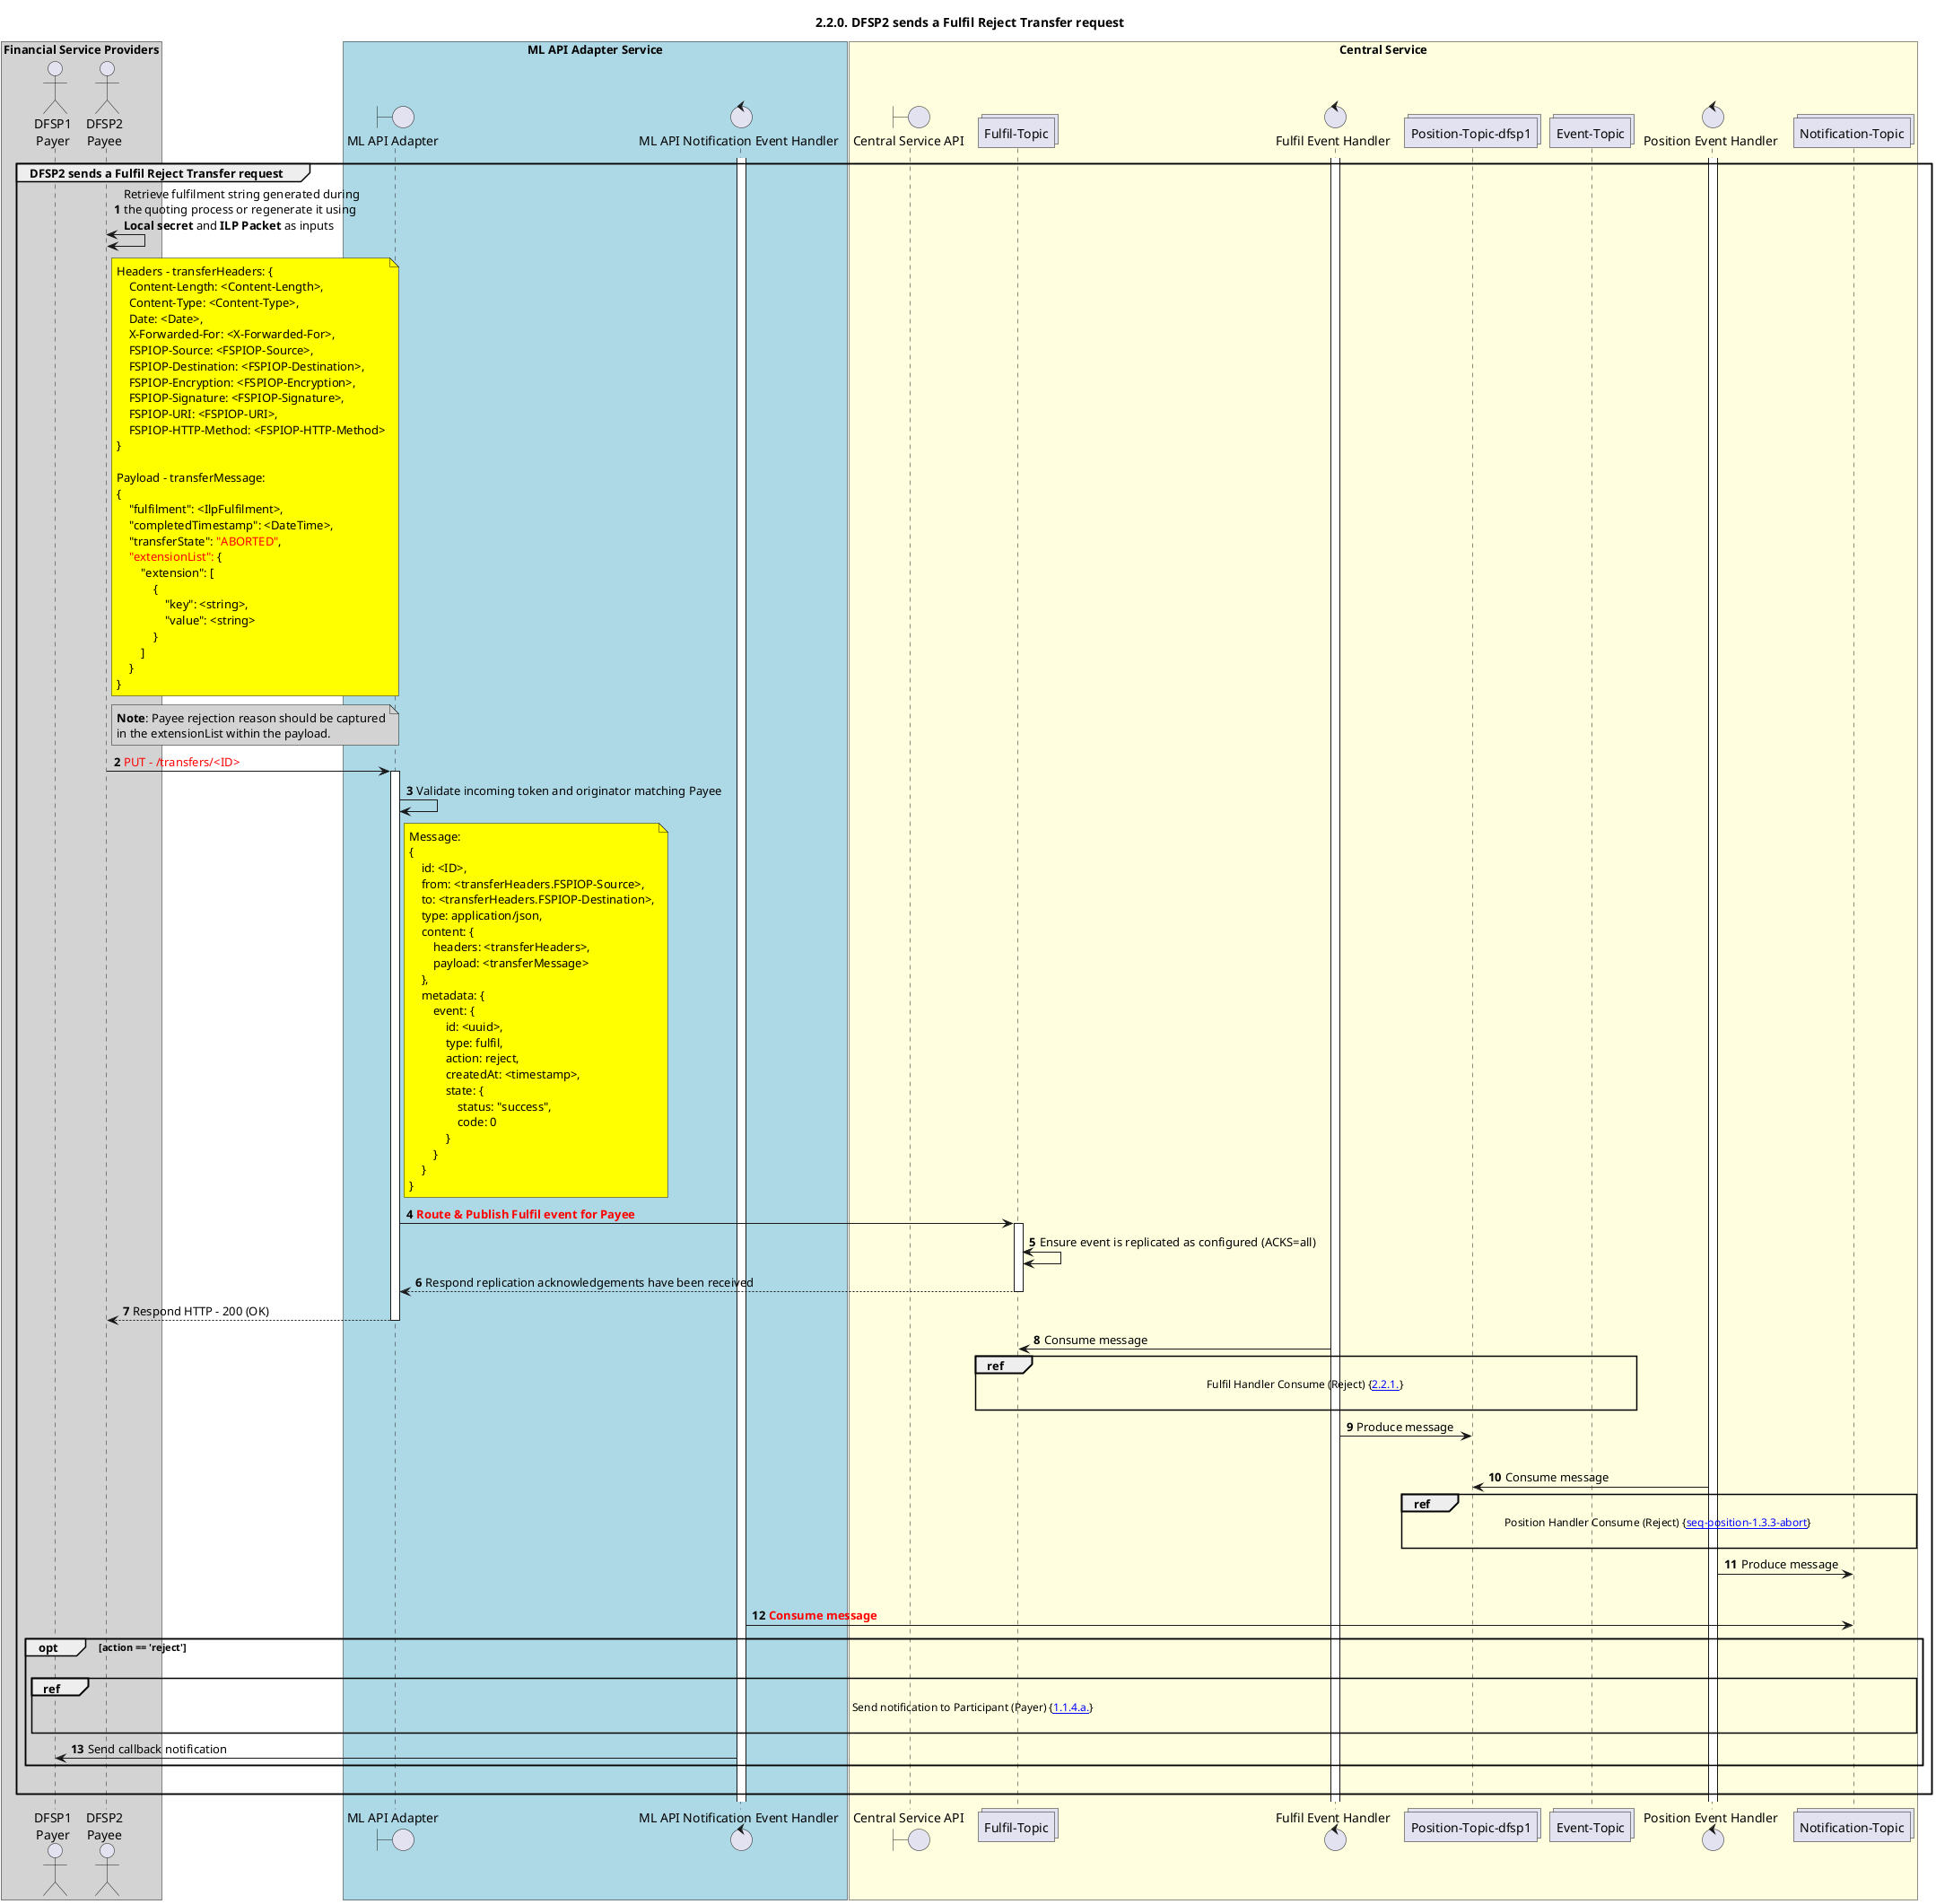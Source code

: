 @startuml
' declate title
title 2.2.0. DFSP2 sends a Fulfil Reject Transfer request

autonumber

' Actor Keys:
'   boundary - APIs/Interfaces, etc
'   collections - Kafka Topics
'   control - Kafka Consumers
'   entity - Database Access Objects
'   database - Database Persistance Store

' declare actors
actor "DFSP1\nPayer" as DFSP1
actor "DFSP2\nPayee" as DFSP2
boundary "ML API Adapter" as MLAPI
control "ML API Notification Event Handler" as NOTIFY_HANDLER
boundary "Central Service API" as CSAPI
collections "Fulfil-Topic" as TOPIC_FULFIL
control "Fulfil Event Handler" as FULF_HANDLER
collections "Position-Topic-dfsp1" as TOPIC_POSITION_DFSP1
control "Position Event Handler" as POS_HANDLER
' collections "Transfer-Topic" as TOPIC_TRANSFERS
collections "Event-Topic" as TOPIC_EVENTS
' control "Transfer Event Handler" as TRANS_HANDLER
collections "Notification-Topic" as TOPIC_NOTIFICATIONS

box "Financial Service Providers" #lightGray
	participant DFSP1
	participant DFSP2
end box

box "ML API Adapter Service" #LightBlue
	participant MLAPI
	participant NOTIFY_HANDLER
end box

box "Central Service" #LightYellow
    participant CSAPI
	participant TOPIC_FULFIL
    participant FULF_HANDLER
    participant TOPIC_POSITION_DFSP1
    participant TOPIC_EVENTS
    participant POS_HANDLER
    ' participant TOPIC_TRANSFERS
    ' participant TRANS_HANDLER
    participant TOPIC_NOTIFICATIONS
end box

' start flow
activate NOTIFY_HANDLER
activate FULF_HANDLER
activate POS_HANDLER
group DFSP2 sends a Fulfil Reject Transfer request
    DFSP2 <-> DFSP2: Retrieve fulfilment string generated during\nthe quoting process or regenerate it using\n**Local secret** and **ILP Packet** as inputs
    note right of DFSP2 #yellow
        Headers - transferHeaders: {
            Content-Length: <Content-Length>,
            Content-Type: <Content-Type>,
            Date: <Date>,
            X-Forwarded-For: <X-Forwarded-For>,
            FSPIOP-Source: <FSPIOP-Source>,
            FSPIOP-Destination: <FSPIOP-Destination>,
            FSPIOP-Encryption: <FSPIOP-Encryption>,
            FSPIOP-Signature: <FSPIOP-Signature>,
            FSPIOP-URI: <FSPIOP-URI>,
            FSPIOP-HTTP-Method: <FSPIOP-HTTP-Method>
        }

        Payload - transferMessage:
        {
            "fulfilment": <IlpFulfilment>,
            "completedTimestamp": <DateTime>,
            "transferState": <color #FF0000>"ABORTED"</color>,
            <color #FF0000>"extensionList":</color> {
                "extension": [
                    {
                        "key": <string>,
                        "value": <string>
                    }
                ]
            }
        }
    end note
    note right of DFSP2 #lightgray
        **Note**: Payee rejection reason should be captured
        in the extensionList within the payload.
    end note
    DFSP2 -> MLAPI: <color #FF0000>PUT - /transfers/<ID></color>

    activate MLAPI
    MLAPI -> MLAPI: Validate incoming token and originator matching Payee
    note right of MLAPI #yellow
        Message:
        {
            id: <ID>,
            from: <transferHeaders.FSPIOP-Source>,
            to: <transferHeaders.FSPIOP-Destination>,
            type: application/json,
            content: {
                headers: <transferHeaders>,
                payload: <transferMessage>
            },
            metadata: {
                event: {
                    id: <uuid>,
                    type: fulfil,
                    action: reject,
                    createdAt: <timestamp>,
                    state: {
                        status: "success",
                        code: 0
                    }
                }
            }
        }
    end note
    MLAPI -> TOPIC_FULFIL: <color #FF0000>**Route & Publish Fulfil event for Payee**</color>
    activate TOPIC_FULFIL
    TOPIC_FULFIL <-> TOPIC_FULFIL: Ensure event is replicated as configured (ACKS=all)
    TOPIC_FULFIL --> MLAPI: Respond replication acknowledgements have been received
    deactivate TOPIC_FULFIL
    MLAPI --> DFSP2: Respond HTTP - 200 (OK)
    deactivate MLAPI
    TOPIC_FULFIL <- FULF_HANDLER: Consume message
    ref over TOPIC_FULFIL, TOPIC_EVENTS: Fulfil Handler Consume (Reject) {[[https://github.com/mojaloop/docs/blob/develop/CentralServices/seq_diagrams/seq-reject-2.2.1.svg 2.2.1.]]} \n
    FULF_HANDLER -> TOPIC_POSITION_DFSP1: Produce message
    |||
    TOPIC_POSITION_DFSP1 <- POS_HANDLER: Consume message
    ref over TOPIC_POSITION_DFSP1, TOPIC_NOTIFICATIONS: Position Handler Consume (Reject) {[[https://github.com/mojaloop/docs/blob/develop/CentralServices/seq_diagrams/seq-position-1.3.3-abort.svg seq-position-1.3.3-abort]]} \n
    POS_HANDLER -> TOPIC_NOTIFICATIONS: Produce message
    |||
    TOPIC_NOTIFICATIONS <- NOTIFY_HANDLER: <color #FF0000>**Consume message**</color>
    opt action == 'reject'
        |||
        ref over DFSP1, TOPIC_NOTIFICATIONS: Send notification to Participant (Payer) {[[https://github.com/mojaloop/docs/blob/develop/CentralServices/seq_diagrams/seq-prepare-1.1.4.a.svg 1.1.4.a.]]} \n
        NOTIFY_HANDLER -> DFSP1: Send callback notification
    end
    |||
end
activate POS_HANDLER
activate FULF_HANDLER
activate NOTIFY_HANDLER
@enduml
